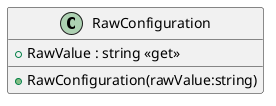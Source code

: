 @startuml
class RawConfiguration {
    + RawValue : string <<get>>
    + RawConfiguration(rawValue:string)
}
@enduml
